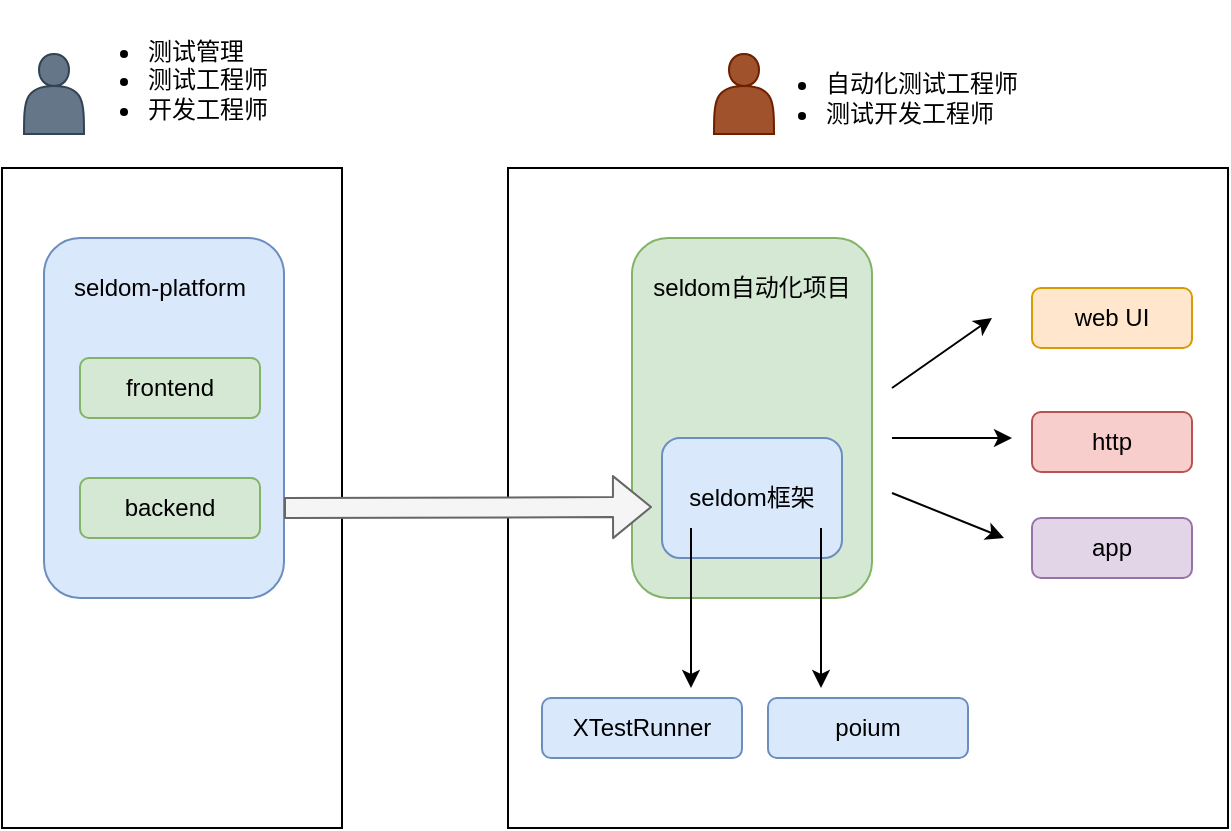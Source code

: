 <mxfile>
    <diagram id="p7oQZnZ2B6rs75sT1LRB" name="Page-1">
        <mxGraphModel dx="1236" dy="863" grid="1" gridSize="10" guides="1" tooltips="1" connect="1" arrows="1" fold="1" page="1" pageScale="1" pageWidth="827" pageHeight="1169" math="0" shadow="0">
            <root>
                <mxCell id="0"/>
                <mxCell id="1" parent="0"/>
                <mxCell id="24" value="" style="rounded=0;whiteSpace=wrap;html=1;" vertex="1" parent="1">
                    <mxGeometry x="69" y="125" width="170" height="330" as="geometry"/>
                </mxCell>
                <mxCell id="20" value="" style="rounded=0;whiteSpace=wrap;html=1;" vertex="1" parent="1">
                    <mxGeometry x="322" y="125" width="360" height="330" as="geometry"/>
                </mxCell>
                <mxCell id="2" value="" style="rounded=1;whiteSpace=wrap;html=1;fillColor=#dae8fc;strokeColor=#6c8ebf;" vertex="1" parent="1">
                    <mxGeometry x="90" y="160" width="120" height="180" as="geometry"/>
                </mxCell>
                <mxCell id="3" value="seldom-platform" style="text;html=1;strokeColor=none;fillColor=none;align=center;verticalAlign=middle;whiteSpace=wrap;rounded=0;" vertex="1" parent="1">
                    <mxGeometry x="98" y="170" width="100" height="30" as="geometry"/>
                </mxCell>
                <mxCell id="4" value="frontend" style="rounded=1;whiteSpace=wrap;html=1;fillColor=#d5e8d4;strokeColor=#82b366;" vertex="1" parent="1">
                    <mxGeometry x="108" y="220" width="90" height="30" as="geometry"/>
                </mxCell>
                <mxCell id="5" value="backend" style="rounded=1;whiteSpace=wrap;html=1;fillColor=#d5e8d4;strokeColor=#82b366;" vertex="1" parent="1">
                    <mxGeometry x="108" y="280" width="90" height="30" as="geometry"/>
                </mxCell>
                <mxCell id="6" value="" style="rounded=1;whiteSpace=wrap;html=1;fillColor=#d5e8d4;strokeColor=#82b366;" vertex="1" parent="1">
                    <mxGeometry x="384" y="160" width="120" height="180" as="geometry"/>
                </mxCell>
                <mxCell id="7" value="seldom自动化项目" style="text;html=1;strokeColor=none;fillColor=none;align=center;verticalAlign=middle;whiteSpace=wrap;rounded=0;" vertex="1" parent="1">
                    <mxGeometry x="389" y="170" width="110" height="30" as="geometry"/>
                </mxCell>
                <mxCell id="8" value="seldom框架" style="rounded=1;whiteSpace=wrap;html=1;fillColor=#dae8fc;strokeColor=#6c8ebf;" vertex="1" parent="1">
                    <mxGeometry x="399" y="260" width="90" height="60" as="geometry"/>
                </mxCell>
                <mxCell id="9" value="web UI" style="rounded=1;whiteSpace=wrap;html=1;fillColor=#ffe6cc;strokeColor=#d79b00;" vertex="1" parent="1">
                    <mxGeometry x="584" y="185" width="80" height="30" as="geometry"/>
                </mxCell>
                <mxCell id="10" value="" style="shape=flexArrow;endArrow=classic;html=1;fillColor=#f5f5f5;strokeColor=#666666;exitX=1;exitY=0.75;exitDx=0;exitDy=0;" edge="1" parent="1" source="2">
                    <mxGeometry width="50" height="50" relative="1" as="geometry">
                        <mxPoint x="314" y="294.5" as="sourcePoint"/>
                        <mxPoint x="394" y="294.5" as="targetPoint"/>
                    </mxGeometry>
                </mxCell>
                <mxCell id="11" value="http" style="rounded=1;whiteSpace=wrap;html=1;fillColor=#f8cecc;strokeColor=#b85450;" vertex="1" parent="1">
                    <mxGeometry x="584" y="247" width="80" height="30" as="geometry"/>
                </mxCell>
                <mxCell id="12" value="app" style="rounded=1;whiteSpace=wrap;html=1;fillColor=#e1d5e7;strokeColor=#9673a6;" vertex="1" parent="1">
                    <mxGeometry x="584" y="300" width="80" height="30" as="geometry"/>
                </mxCell>
                <mxCell id="13" value="" style="endArrow=classic;html=1;" edge="1" parent="1">
                    <mxGeometry width="50" height="50" relative="1" as="geometry">
                        <mxPoint x="514" y="235" as="sourcePoint"/>
                        <mxPoint x="564" y="200" as="targetPoint"/>
                    </mxGeometry>
                </mxCell>
                <mxCell id="14" value="" style="endArrow=classic;html=1;" edge="1" parent="1">
                    <mxGeometry width="50" height="50" relative="1" as="geometry">
                        <mxPoint x="514" y="260" as="sourcePoint"/>
                        <mxPoint x="574" y="260" as="targetPoint"/>
                    </mxGeometry>
                </mxCell>
                <mxCell id="15" value="" style="endArrow=classic;html=1;" edge="1" parent="1">
                    <mxGeometry width="50" height="50" relative="1" as="geometry">
                        <mxPoint x="514" y="287.5" as="sourcePoint"/>
                        <mxPoint x="570" y="310" as="targetPoint"/>
                    </mxGeometry>
                </mxCell>
                <mxCell id="16" value="XTestRunner" style="rounded=1;whiteSpace=wrap;html=1;fillColor=#dae8fc;strokeColor=#6c8ebf;" vertex="1" parent="1">
                    <mxGeometry x="339" y="390" width="100" height="30" as="geometry"/>
                </mxCell>
                <mxCell id="17" value="poium" style="rounded=1;whiteSpace=wrap;html=1;fillColor=#dae8fc;strokeColor=#6c8ebf;" vertex="1" parent="1">
                    <mxGeometry x="452" y="390" width="100" height="30" as="geometry"/>
                </mxCell>
                <mxCell id="18" value="" style="endArrow=classic;html=1;" edge="1" parent="1">
                    <mxGeometry width="50" height="50" relative="1" as="geometry">
                        <mxPoint x="413.5" y="305" as="sourcePoint"/>
                        <mxPoint x="413.5" y="385" as="targetPoint"/>
                    </mxGeometry>
                </mxCell>
                <mxCell id="19" value="" style="endArrow=classic;html=1;" edge="1" parent="1">
                    <mxGeometry width="50" height="50" relative="1" as="geometry">
                        <mxPoint x="478.5" y="305" as="sourcePoint"/>
                        <mxPoint x="478.5" y="385" as="targetPoint"/>
                    </mxGeometry>
                </mxCell>
                <mxCell id="23" value="" style="shape=actor;whiteSpace=wrap;html=1;fillColor=#a0522d;fontColor=#ffffff;strokeColor=#6D1F00;" vertex="1" parent="1">
                    <mxGeometry x="425" y="68" width="30" height="40" as="geometry"/>
                </mxCell>
                <mxCell id="25" value="&lt;ul&gt;&lt;li&gt;自动化测试工程师&lt;/li&gt;&lt;li&gt;测试开发工程师&lt;/li&gt;&lt;/ul&gt;" style="text;strokeColor=none;fillColor=none;html=1;whiteSpace=wrap;verticalAlign=middle;overflow=hidden;" vertex="1" parent="1">
                    <mxGeometry x="439" y="50" width="178" height="80" as="geometry"/>
                </mxCell>
                <mxCell id="26" value="" style="shape=actor;whiteSpace=wrap;html=1;fillColor=#647687;fontColor=#ffffff;strokeColor=#314354;" vertex="1" parent="1">
                    <mxGeometry x="80" y="68" width="30" height="40" as="geometry"/>
                </mxCell>
                <mxCell id="27" value="&lt;ul&gt;&lt;li&gt;测试管理&lt;/li&gt;&lt;li&gt;测试工程师&lt;/li&gt;&lt;li&gt;开发工程师&lt;/li&gt;&lt;/ul&gt;" style="text;strokeColor=none;fillColor=none;html=1;whiteSpace=wrap;verticalAlign=middle;overflow=hidden;" vertex="1" parent="1">
                    <mxGeometry x="100" y="41" width="168" height="80" as="geometry"/>
                </mxCell>
            </root>
        </mxGraphModel>
    </diagram>
</mxfile>